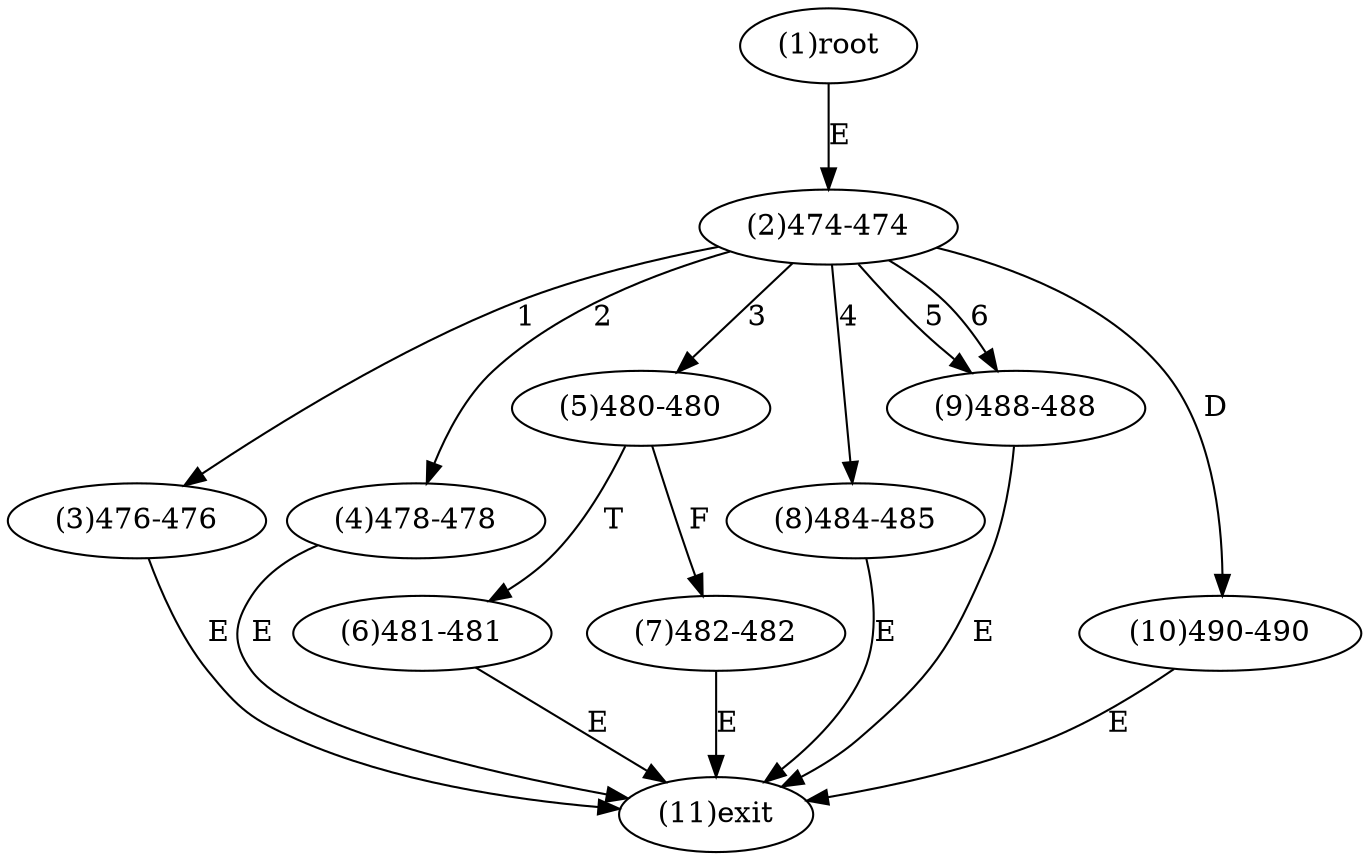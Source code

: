 digraph "" { 
1[ label="(1)root"];
2[ label="(2)474-474"];
3[ label="(3)476-476"];
4[ label="(4)478-478"];
5[ label="(5)480-480"];
6[ label="(6)481-481"];
7[ label="(7)482-482"];
8[ label="(8)484-485"];
9[ label="(9)488-488"];
10[ label="(10)490-490"];
11[ label="(11)exit"];
1->2[ label="E"];
2->3[ label="1"];
2->4[ label="2"];
2->5[ label="3"];
2->8[ label="4"];
2->9[ label="5"];
2->9[ label="6"];
2->10[ label="D"];
3->11[ label="E"];
4->11[ label="E"];
5->7[ label="F"];
5->6[ label="T"];
6->11[ label="E"];
7->11[ label="E"];
8->11[ label="E"];
9->11[ label="E"];
10->11[ label="E"];
}